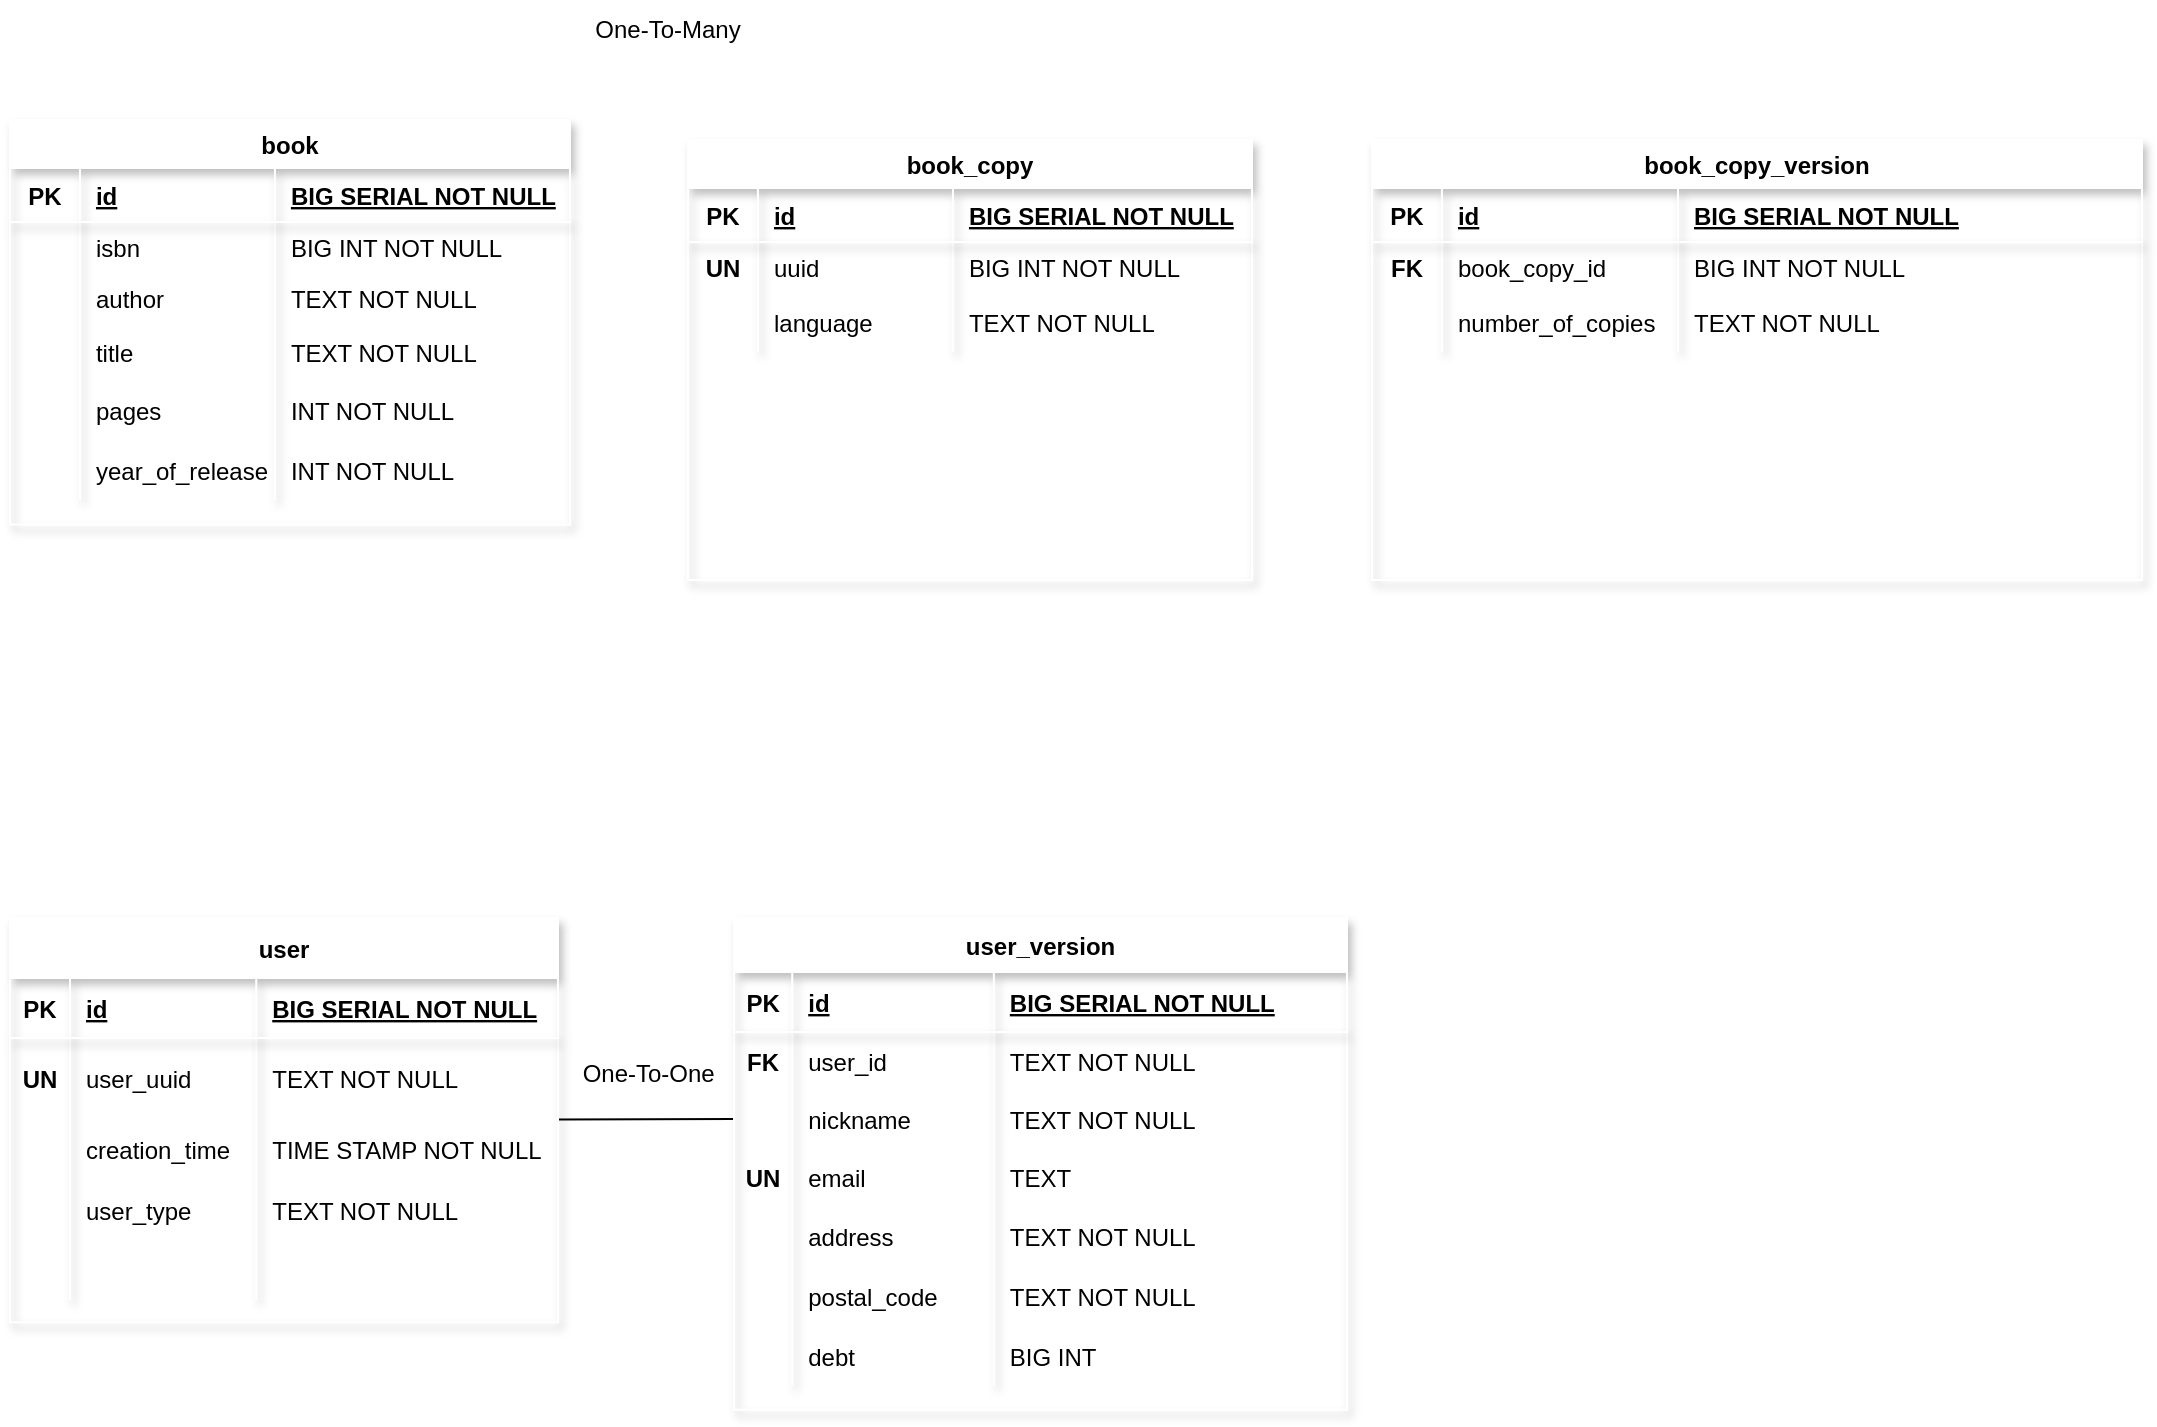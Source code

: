 <mxfile version="20.8.20" type="gitlab">
  <diagram name="Strona-1" id="45cgaNDauSYpYsO7GjBS">
    <mxGraphModel dx="2617" dy="3114" grid="0" gridSize="10" guides="1" tooltips="1" connect="1" arrows="1" fold="1" page="1" pageScale="1" pageWidth="1169" pageHeight="1654" math="0" shadow="0">
      <root>
        <mxCell id="0" />
        <mxCell id="1" parent="0" />
        <mxCell id="H41JrCpWX0OnZYL4RBMN-223" value="book" style="shape=table;startSize=24;container=1;collapsible=1;childLayout=tableLayout;fixedRows=1;rowLines=0;fontStyle=1;align=center;resizeLast=1;shadow=1;strokeColor=#FFFFFF;fillColor=default;" parent="1" vertex="1">
          <mxGeometry x="-1134" y="-1461" width="280" height="202.204" as="geometry" />
        </mxCell>
        <mxCell id="H41JrCpWX0OnZYL4RBMN-224" value="" style="shape=tableRow;horizontal=0;startSize=0;swimlaneHead=0;swimlaneBody=0;fillColor=none;collapsible=0;dropTarget=0;points=[[0,0.5],[1,0.5]];portConstraint=eastwest;top=0;left=0;right=0;bottom=1;shadow=1;strokeColor=#FFFFFF;" parent="H41JrCpWX0OnZYL4RBMN-223" vertex="1">
          <mxGeometry y="24" width="280" height="27" as="geometry" />
        </mxCell>
        <mxCell id="H41JrCpWX0OnZYL4RBMN-225" value="PK" style="shape=partialRectangle;connectable=0;fillColor=none;top=0;left=0;bottom=0;right=0;fontStyle=1;overflow=hidden;shadow=1;strokeColor=#FFFFFF;" parent="H41JrCpWX0OnZYL4RBMN-224" vertex="1">
          <mxGeometry width="34.981" height="27" as="geometry">
            <mxRectangle width="34.981" height="27" as="alternateBounds" />
          </mxGeometry>
        </mxCell>
        <mxCell id="H41JrCpWX0OnZYL4RBMN-226" value="id" style="shape=partialRectangle;connectable=0;fillColor=none;top=0;left=0;bottom=0;right=0;align=left;spacingLeft=6;fontStyle=5;overflow=hidden;shadow=1;strokeColor=#FFFFFF;" parent="H41JrCpWX0OnZYL4RBMN-224" vertex="1">
          <mxGeometry x="34.981" width="97.485" height="27" as="geometry">
            <mxRectangle width="97.485" height="27" as="alternateBounds" />
          </mxGeometry>
        </mxCell>
        <mxCell id="H41JrCpWX0OnZYL4RBMN-236" value="BIG SERIAL NOT NULL" style="shape=partialRectangle;connectable=0;fillColor=none;top=0;left=0;bottom=0;right=0;align=left;spacingLeft=6;fontStyle=5;overflow=hidden;shadow=1;strokeColor=#FFFFFF;" parent="H41JrCpWX0OnZYL4RBMN-224" vertex="1">
          <mxGeometry x="132.467" width="147.533" height="27" as="geometry">
            <mxRectangle width="147.533" height="27" as="alternateBounds" />
          </mxGeometry>
        </mxCell>
        <mxCell id="H41JrCpWX0OnZYL4RBMN-227" value="" style="shape=tableRow;horizontal=0;startSize=0;swimlaneHead=0;swimlaneBody=0;fillColor=none;collapsible=0;dropTarget=0;points=[[0,0.5],[1,0.5]];portConstraint=eastwest;top=0;left=0;right=0;bottom=0;shadow=1;strokeColor=#FFFFFF;" parent="H41JrCpWX0OnZYL4RBMN-223" vertex="1">
          <mxGeometry y="51" width="280" height="25" as="geometry" />
        </mxCell>
        <mxCell id="H41JrCpWX0OnZYL4RBMN-228" value="" style="shape=partialRectangle;connectable=0;fillColor=none;top=0;left=0;bottom=0;right=0;editable=1;overflow=hidden;shadow=1;strokeColor=#FFFFFF;" parent="H41JrCpWX0OnZYL4RBMN-227" vertex="1">
          <mxGeometry width="34.981" height="25" as="geometry">
            <mxRectangle width="34.981" height="25" as="alternateBounds" />
          </mxGeometry>
        </mxCell>
        <mxCell id="H41JrCpWX0OnZYL4RBMN-229" value="isbn" style="shape=partialRectangle;connectable=0;fillColor=none;top=0;left=0;bottom=0;right=0;align=left;spacingLeft=6;overflow=hidden;shadow=1;strokeColor=#FFFFFF;" parent="H41JrCpWX0OnZYL4RBMN-227" vertex="1">
          <mxGeometry x="34.981" width="97.485" height="25" as="geometry">
            <mxRectangle width="97.485" height="25" as="alternateBounds" />
          </mxGeometry>
        </mxCell>
        <mxCell id="H41JrCpWX0OnZYL4RBMN-237" value="BIG INT NOT NULL" style="shape=partialRectangle;connectable=0;fillColor=none;top=0;left=0;bottom=0;right=0;align=left;spacingLeft=6;overflow=hidden;shadow=1;strokeColor=#FFFFFF;" parent="H41JrCpWX0OnZYL4RBMN-227" vertex="1">
          <mxGeometry x="132.467" width="147.533" height="25" as="geometry">
            <mxRectangle width="147.533" height="25" as="alternateBounds" />
          </mxGeometry>
        </mxCell>
        <mxCell id="H41JrCpWX0OnZYL4RBMN-230" value="" style="shape=tableRow;horizontal=0;startSize=0;swimlaneHead=0;swimlaneBody=0;fillColor=none;collapsible=0;dropTarget=0;points=[[0,0.5],[1,0.5]];portConstraint=eastwest;top=0;left=0;right=0;bottom=0;shadow=1;strokeColor=#FFFFFF;" parent="H41JrCpWX0OnZYL4RBMN-223" vertex="1">
          <mxGeometry y="76" width="280" height="26" as="geometry" />
        </mxCell>
        <mxCell id="H41JrCpWX0OnZYL4RBMN-231" value="" style="shape=partialRectangle;connectable=0;fillColor=none;top=0;left=0;bottom=0;right=0;editable=1;overflow=hidden;shadow=1;strokeColor=#FFFFFF;" parent="H41JrCpWX0OnZYL4RBMN-230" vertex="1">
          <mxGeometry width="34.981" height="26" as="geometry">
            <mxRectangle width="34.981" height="26" as="alternateBounds" />
          </mxGeometry>
        </mxCell>
        <mxCell id="H41JrCpWX0OnZYL4RBMN-232" value="author" style="shape=partialRectangle;connectable=0;fillColor=none;top=0;left=0;bottom=0;right=0;align=left;spacingLeft=6;overflow=hidden;shadow=1;strokeColor=#FFFFFF;" parent="H41JrCpWX0OnZYL4RBMN-230" vertex="1">
          <mxGeometry x="34.981" width="97.485" height="26" as="geometry">
            <mxRectangle width="97.485" height="26" as="alternateBounds" />
          </mxGeometry>
        </mxCell>
        <mxCell id="H41JrCpWX0OnZYL4RBMN-238" value="TEXT NOT NULL " style="shape=partialRectangle;connectable=0;fillColor=none;top=0;left=0;bottom=0;right=0;align=left;spacingLeft=6;overflow=hidden;shadow=1;strokeColor=#FFFFFF;" parent="H41JrCpWX0OnZYL4RBMN-230" vertex="1">
          <mxGeometry x="132.467" width="147.533" height="26" as="geometry">
            <mxRectangle width="147.533" height="26" as="alternateBounds" />
          </mxGeometry>
        </mxCell>
        <mxCell id="H41JrCpWX0OnZYL4RBMN-233" value="" style="shape=tableRow;horizontal=0;startSize=0;swimlaneHead=0;swimlaneBody=0;fillColor=none;collapsible=0;dropTarget=0;points=[[0,0.5],[1,0.5]];portConstraint=eastwest;top=0;left=0;right=0;bottom=0;shadow=1;strokeColor=#FFFFFF;" parent="H41JrCpWX0OnZYL4RBMN-223" vertex="1">
          <mxGeometry y="102" width="280" height="28" as="geometry" />
        </mxCell>
        <mxCell id="H41JrCpWX0OnZYL4RBMN-234" value="" style="shape=partialRectangle;connectable=0;fillColor=none;top=0;left=0;bottom=0;right=0;editable=1;overflow=hidden;shadow=1;strokeColor=#FFFFFF;" parent="H41JrCpWX0OnZYL4RBMN-233" vertex="1">
          <mxGeometry width="34.981" height="28" as="geometry">
            <mxRectangle width="34.981" height="28" as="alternateBounds" />
          </mxGeometry>
        </mxCell>
        <mxCell id="H41JrCpWX0OnZYL4RBMN-235" value="title" style="shape=partialRectangle;connectable=0;fillColor=none;top=0;left=0;bottom=0;right=0;align=left;spacingLeft=6;overflow=hidden;shadow=1;strokeColor=#FFFFFF;" parent="H41JrCpWX0OnZYL4RBMN-233" vertex="1">
          <mxGeometry x="34.981" width="97.485" height="28" as="geometry">
            <mxRectangle width="97.485" height="28" as="alternateBounds" />
          </mxGeometry>
        </mxCell>
        <mxCell id="H41JrCpWX0OnZYL4RBMN-239" value="TEXT NOT NULL" style="shape=partialRectangle;connectable=0;fillColor=none;top=0;left=0;bottom=0;right=0;align=left;spacingLeft=6;overflow=hidden;shadow=1;strokeColor=#FFFFFF;" parent="H41JrCpWX0OnZYL4RBMN-233" vertex="1">
          <mxGeometry x="132.467" width="147.533" height="28" as="geometry">
            <mxRectangle width="147.533" height="28" as="alternateBounds" />
          </mxGeometry>
        </mxCell>
        <mxCell id="inO4H0ArE5-okPFdv3qA-106" style="shape=tableRow;horizontal=0;startSize=0;swimlaneHead=0;swimlaneBody=0;fillColor=none;collapsible=0;dropTarget=0;points=[[0,0.5],[1,0.5]];portConstraint=eastwest;top=0;left=0;right=0;bottom=0;shadow=1;strokeColor=#FFFFFF;" parent="H41JrCpWX0OnZYL4RBMN-223" vertex="1">
          <mxGeometry y="130" width="280" height="30" as="geometry" />
        </mxCell>
        <mxCell id="inO4H0ArE5-okPFdv3qA-107" style="shape=partialRectangle;connectable=0;fillColor=none;top=0;left=0;bottom=0;right=0;editable=1;overflow=hidden;shadow=1;strokeColor=#FFFFFF;" parent="inO4H0ArE5-okPFdv3qA-106" vertex="1">
          <mxGeometry width="34.981" height="30" as="geometry">
            <mxRectangle width="34.981" height="30" as="alternateBounds" />
          </mxGeometry>
        </mxCell>
        <mxCell id="inO4H0ArE5-okPFdv3qA-108" value="pages" style="shape=partialRectangle;connectable=0;fillColor=none;top=0;left=0;bottom=0;right=0;align=left;spacingLeft=6;overflow=hidden;shadow=1;strokeColor=#FFFFFF;" parent="inO4H0ArE5-okPFdv3qA-106" vertex="1">
          <mxGeometry x="34.981" width="97.485" height="30" as="geometry">
            <mxRectangle width="97.485" height="30" as="alternateBounds" />
          </mxGeometry>
        </mxCell>
        <mxCell id="inO4H0ArE5-okPFdv3qA-109" value="INT NOT NULL" style="shape=partialRectangle;connectable=0;fillColor=none;top=0;left=0;bottom=0;right=0;align=left;spacingLeft=6;overflow=hidden;shadow=1;strokeColor=#FFFFFF;" parent="inO4H0ArE5-okPFdv3qA-106" vertex="1">
          <mxGeometry x="132.467" width="147.533" height="30" as="geometry">
            <mxRectangle width="147.533" height="30" as="alternateBounds" />
          </mxGeometry>
        </mxCell>
        <mxCell id="inO4H0ArE5-okPFdv3qA-102" style="shape=tableRow;horizontal=0;startSize=0;swimlaneHead=0;swimlaneBody=0;fillColor=none;collapsible=0;dropTarget=0;points=[[0,0.5],[1,0.5]];portConstraint=eastwest;top=0;left=0;right=0;bottom=0;shadow=1;strokeColor=#FFFFFF;" parent="H41JrCpWX0OnZYL4RBMN-223" vertex="1">
          <mxGeometry y="160" width="280" height="30" as="geometry" />
        </mxCell>
        <mxCell id="inO4H0ArE5-okPFdv3qA-103" style="shape=partialRectangle;connectable=0;fillColor=none;top=0;left=0;bottom=0;right=0;editable=1;overflow=hidden;shadow=1;strokeColor=#FFFFFF;" parent="inO4H0ArE5-okPFdv3qA-102" vertex="1">
          <mxGeometry width="34.981" height="30" as="geometry">
            <mxRectangle width="34.981" height="30" as="alternateBounds" />
          </mxGeometry>
        </mxCell>
        <mxCell id="inO4H0ArE5-okPFdv3qA-104" value="year_of_release" style="shape=partialRectangle;connectable=0;fillColor=none;top=0;left=0;bottom=0;right=0;align=left;spacingLeft=6;overflow=hidden;shadow=1;strokeColor=#FFFFFF;" parent="inO4H0ArE5-okPFdv3qA-102" vertex="1">
          <mxGeometry x="34.981" width="97.485" height="30" as="geometry">
            <mxRectangle width="97.485" height="30" as="alternateBounds" />
          </mxGeometry>
        </mxCell>
        <mxCell id="inO4H0ArE5-okPFdv3qA-105" value="INT NOT NULL" style="shape=partialRectangle;connectable=0;fillColor=none;top=0;left=0;bottom=0;right=0;align=left;spacingLeft=6;overflow=hidden;shadow=1;strokeColor=#FFFFFF;" parent="inO4H0ArE5-okPFdv3qA-102" vertex="1">
          <mxGeometry x="132.467" width="147.533" height="30" as="geometry">
            <mxRectangle width="147.533" height="30" as="alternateBounds" />
          </mxGeometry>
        </mxCell>
        <mxCell id="_xE9Mm1DWPLD3zz57Y3J-2" style="edgeStyle=none;rounded=0;orthogonalLoop=1;jettySize=auto;html=1;entryX=0;entryY=0.5;entryDx=0;entryDy=0;strokeColor=#000000;endArrow=none;endFill=0;" edge="1" parent="1" source="H41JrCpWX0OnZYL4RBMN-253" target="inO4H0ArE5-okPFdv3qA-68">
          <mxGeometry relative="1" as="geometry" />
        </mxCell>
        <mxCell id="H41JrCpWX0OnZYL4RBMN-253" value="user" style="shape=table;startSize=30;container=1;collapsible=1;childLayout=tableLayout;fixedRows=1;rowLines=0;fontStyle=1;align=center;resizeLast=1;shadow=1;strokeColor=#FFFFFF;fillColor=default;" parent="1" vertex="1">
          <mxGeometry x="-1134" y="-1062" width="274" height="202.116" as="geometry" />
        </mxCell>
        <mxCell id="H41JrCpWX0OnZYL4RBMN-254" value="" style="shape=tableRow;horizontal=0;startSize=0;swimlaneHead=0;swimlaneBody=0;fillColor=none;collapsible=0;dropTarget=0;points=[[0,0.5],[1,0.5]];portConstraint=eastwest;top=0;left=0;right=0;bottom=1;shadow=1;strokeColor=#FFFFFF;" parent="H41JrCpWX0OnZYL4RBMN-253" vertex="1">
          <mxGeometry y="30" width="274" height="30" as="geometry" />
        </mxCell>
        <mxCell id="H41JrCpWX0OnZYL4RBMN-255" value="PK" style="shape=partialRectangle;connectable=0;fillColor=none;top=0;left=0;bottom=0;right=0;fontStyle=1;overflow=hidden;shadow=1;strokeColor=#FFFFFF;" parent="H41JrCpWX0OnZYL4RBMN-254" vertex="1">
          <mxGeometry width="30" height="30" as="geometry">
            <mxRectangle width="30" height="30" as="alternateBounds" />
          </mxGeometry>
        </mxCell>
        <mxCell id="H41JrCpWX0OnZYL4RBMN-256" value="id" style="shape=partialRectangle;connectable=0;fillColor=none;top=0;left=0;bottom=0;right=0;align=left;spacingLeft=6;fontStyle=5;overflow=hidden;shadow=1;strokeColor=#FFFFFF;" parent="H41JrCpWX0OnZYL4RBMN-254" vertex="1">
          <mxGeometry x="30" width="93.13" height="30" as="geometry">
            <mxRectangle width="93.13" height="30" as="alternateBounds" />
          </mxGeometry>
        </mxCell>
        <mxCell id="H41JrCpWX0OnZYL4RBMN-266" value="BIG SERIAL NOT NULL" style="shape=partialRectangle;connectable=0;fillColor=none;top=0;left=0;bottom=0;right=0;align=left;spacingLeft=6;fontStyle=5;overflow=hidden;shadow=1;strokeColor=#FFFFFF;" parent="H41JrCpWX0OnZYL4RBMN-254" vertex="1">
          <mxGeometry x="123.13" width="150.87" height="30" as="geometry">
            <mxRectangle width="150.87" height="30" as="alternateBounds" />
          </mxGeometry>
        </mxCell>
        <mxCell id="H41JrCpWX0OnZYL4RBMN-257" value="" style="shape=tableRow;horizontal=0;startSize=0;swimlaneHead=0;swimlaneBody=0;fillColor=none;collapsible=0;dropTarget=0;points=[[0,0.5],[1,0.5]];portConstraint=eastwest;top=0;left=0;right=0;bottom=0;shadow=1;strokeColor=#FFFFFF;" parent="H41JrCpWX0OnZYL4RBMN-253" vertex="1">
          <mxGeometry y="60" width="274" height="40" as="geometry" />
        </mxCell>
        <mxCell id="H41JrCpWX0OnZYL4RBMN-258" value="UN" style="shape=partialRectangle;connectable=0;fillColor=none;top=0;left=0;bottom=0;right=0;editable=1;overflow=hidden;shadow=1;strokeColor=#FFFFFF;fontStyle=1" parent="H41JrCpWX0OnZYL4RBMN-257" vertex="1">
          <mxGeometry width="30" height="40" as="geometry">
            <mxRectangle width="30" height="40" as="alternateBounds" />
          </mxGeometry>
        </mxCell>
        <mxCell id="H41JrCpWX0OnZYL4RBMN-259" value="user_uuid" style="shape=partialRectangle;connectable=0;fillColor=none;top=0;left=0;bottom=0;right=0;align=left;spacingLeft=6;overflow=hidden;shadow=1;strokeColor=#FFFFFF;" parent="H41JrCpWX0OnZYL4RBMN-257" vertex="1">
          <mxGeometry x="30" width="93.13" height="40" as="geometry">
            <mxRectangle width="93.13" height="40" as="alternateBounds" />
          </mxGeometry>
        </mxCell>
        <mxCell id="H41JrCpWX0OnZYL4RBMN-267" value="TEXT NOT NULL" style="shape=partialRectangle;connectable=0;fillColor=none;top=0;left=0;bottom=0;right=0;align=left;spacingLeft=6;overflow=hidden;shadow=1;strokeColor=#FFFFFF;" parent="H41JrCpWX0OnZYL4RBMN-257" vertex="1">
          <mxGeometry x="123.13" width="150.87" height="40" as="geometry">
            <mxRectangle width="150.87" height="40" as="alternateBounds" />
          </mxGeometry>
        </mxCell>
        <mxCell id="inO4H0ArE5-okPFdv3qA-25" style="shape=tableRow;horizontal=0;startSize=0;swimlaneHead=0;swimlaneBody=0;fillColor=none;collapsible=0;dropTarget=0;points=[[0,0.5],[1,0.5]];portConstraint=eastwest;top=0;left=0;right=0;bottom=0;shadow=1;strokeColor=#FFFFFF;" parent="H41JrCpWX0OnZYL4RBMN-253" vertex="1">
          <mxGeometry y="100" width="274" height="31" as="geometry" />
        </mxCell>
        <mxCell id="inO4H0ArE5-okPFdv3qA-26" style="shape=partialRectangle;connectable=0;fillColor=none;top=0;left=0;bottom=0;right=0;editable=1;overflow=hidden;shadow=1;strokeColor=#FFFFFF;" parent="inO4H0ArE5-okPFdv3qA-25" vertex="1">
          <mxGeometry width="30" height="31" as="geometry">
            <mxRectangle width="30" height="31" as="alternateBounds" />
          </mxGeometry>
        </mxCell>
        <mxCell id="inO4H0ArE5-okPFdv3qA-27" value="creation_time" style="shape=partialRectangle;connectable=0;fillColor=none;top=0;left=0;bottom=0;right=0;align=left;spacingLeft=6;overflow=hidden;shadow=1;strokeColor=#FFFFFF;" parent="inO4H0ArE5-okPFdv3qA-25" vertex="1">
          <mxGeometry x="30" width="93.13" height="31" as="geometry">
            <mxRectangle width="93.13" height="31" as="alternateBounds" />
          </mxGeometry>
        </mxCell>
        <mxCell id="inO4H0ArE5-okPFdv3qA-28" value="TIME STAMP NOT NULL" style="shape=partialRectangle;connectable=0;fillColor=none;top=0;left=0;bottom=0;right=0;align=left;spacingLeft=6;overflow=hidden;shadow=1;strokeColor=#FFFFFF;" parent="inO4H0ArE5-okPFdv3qA-25" vertex="1">
          <mxGeometry x="123.13" width="150.87" height="31" as="geometry">
            <mxRectangle width="150.87" height="31" as="alternateBounds" />
          </mxGeometry>
        </mxCell>
        <mxCell id="H41JrCpWX0OnZYL4RBMN-260" value="" style="shape=tableRow;horizontal=0;startSize=0;swimlaneHead=0;swimlaneBody=0;fillColor=none;collapsible=0;dropTarget=0;points=[[0,0.5],[1,0.5]];portConstraint=eastwest;top=0;left=0;right=0;bottom=0;shadow=1;strokeColor=#FFFFFF;" parent="H41JrCpWX0OnZYL4RBMN-253" vertex="1">
          <mxGeometry y="131" width="274" height="30" as="geometry" />
        </mxCell>
        <mxCell id="H41JrCpWX0OnZYL4RBMN-261" value="" style="shape=partialRectangle;connectable=0;fillColor=none;top=0;left=0;bottom=0;right=0;editable=1;overflow=hidden;shadow=1;strokeColor=#FFFFFF;" parent="H41JrCpWX0OnZYL4RBMN-260" vertex="1">
          <mxGeometry width="30" height="30" as="geometry">
            <mxRectangle width="30" height="30" as="alternateBounds" />
          </mxGeometry>
        </mxCell>
        <mxCell id="H41JrCpWX0OnZYL4RBMN-262" value="user_type" style="shape=partialRectangle;connectable=0;fillColor=none;top=0;left=0;bottom=0;right=0;align=left;spacingLeft=6;overflow=hidden;shadow=1;strokeColor=#FFFFFF;" parent="H41JrCpWX0OnZYL4RBMN-260" vertex="1">
          <mxGeometry x="30" width="93.13" height="30" as="geometry">
            <mxRectangle width="93.13" height="30" as="alternateBounds" />
          </mxGeometry>
        </mxCell>
        <mxCell id="H41JrCpWX0OnZYL4RBMN-268" value="TEXT NOT NULL" style="shape=partialRectangle;connectable=0;fillColor=none;top=0;left=0;bottom=0;right=0;align=left;spacingLeft=6;overflow=hidden;shadow=1;strokeColor=#FFFFFF;" parent="H41JrCpWX0OnZYL4RBMN-260" vertex="1">
          <mxGeometry x="123.13" width="150.87" height="30" as="geometry">
            <mxRectangle width="150.87" height="30" as="alternateBounds" />
          </mxGeometry>
        </mxCell>
        <mxCell id="inO4H0ArE5-okPFdv3qA-5" style="shape=tableRow;horizontal=0;startSize=0;swimlaneHead=0;swimlaneBody=0;fillColor=none;collapsible=0;dropTarget=0;points=[[0,0.5],[1,0.5]];portConstraint=eastwest;top=0;left=0;right=0;bottom=0;shadow=1;strokeColor=#FFFFFF;" parent="H41JrCpWX0OnZYL4RBMN-253" vertex="1">
          <mxGeometry y="161" width="274" height="30" as="geometry" />
        </mxCell>
        <mxCell id="inO4H0ArE5-okPFdv3qA-6" style="shape=partialRectangle;connectable=0;fillColor=none;top=0;left=0;bottom=0;right=0;editable=1;overflow=hidden;shadow=1;strokeColor=#FFFFFF;" parent="inO4H0ArE5-okPFdv3qA-5" vertex="1">
          <mxGeometry width="30" height="30" as="geometry">
            <mxRectangle width="30" height="30" as="alternateBounds" />
          </mxGeometry>
        </mxCell>
        <mxCell id="inO4H0ArE5-okPFdv3qA-7" style="shape=partialRectangle;connectable=0;fillColor=none;top=0;left=0;bottom=0;right=0;align=left;spacingLeft=6;overflow=hidden;shadow=1;strokeColor=#FFFFFF;" parent="inO4H0ArE5-okPFdv3qA-5" vertex="1">
          <mxGeometry x="30" width="93.13" height="30" as="geometry">
            <mxRectangle width="93.13" height="30" as="alternateBounds" />
          </mxGeometry>
        </mxCell>
        <mxCell id="inO4H0ArE5-okPFdv3qA-8" style="shape=partialRectangle;connectable=0;fillColor=none;top=0;left=0;bottom=0;right=0;align=left;spacingLeft=6;overflow=hidden;shadow=1;strokeColor=#FFFFFF;" parent="inO4H0ArE5-okPFdv3qA-5" vertex="1">
          <mxGeometry x="123.13" width="150.87" height="30" as="geometry">
            <mxRectangle width="150.87" height="30" as="alternateBounds" />
          </mxGeometry>
        </mxCell>
        <mxCell id="H41JrCpWX0OnZYL4RBMN-294" value="user_version" style="shape=table;startSize=27;container=1;collapsible=1;childLayout=tableLayout;fixedRows=1;rowLines=0;fontStyle=1;align=center;resizeLast=1;shadow=1;strokeColor=#FFFFFF;fillColor=default;" parent="1" vertex="1">
          <mxGeometry x="-772" y="-1062.0" width="306.5" height="245.913" as="geometry" />
        </mxCell>
        <mxCell id="H41JrCpWX0OnZYL4RBMN-295" value="" style="shape=tableRow;horizontal=0;startSize=0;swimlaneHead=0;swimlaneBody=0;fillColor=none;collapsible=0;dropTarget=0;points=[[0,0.5],[1,0.5]];portConstraint=eastwest;top=0;left=0;right=0;bottom=1;shadow=1;strokeColor=#FFFFFF;" parent="H41JrCpWX0OnZYL4RBMN-294" vertex="1">
          <mxGeometry y="27" width="306.5" height="30" as="geometry" />
        </mxCell>
        <mxCell id="H41JrCpWX0OnZYL4RBMN-296" value="PK" style="shape=partialRectangle;connectable=0;fillColor=none;top=0;left=0;bottom=0;right=0;fontStyle=1;overflow=hidden;shadow=1;strokeColor=#FFFFFF;" parent="H41JrCpWX0OnZYL4RBMN-295" vertex="1">
          <mxGeometry width="29.111" height="30" as="geometry">
            <mxRectangle width="29.111" height="30" as="alternateBounds" />
          </mxGeometry>
        </mxCell>
        <mxCell id="H41JrCpWX0OnZYL4RBMN-297" value="id" style="shape=partialRectangle;connectable=0;fillColor=none;top=0;left=0;bottom=0;right=0;align=left;spacingLeft=6;fontStyle=5;overflow=hidden;shadow=1;strokeColor=#FFFFFF;" parent="H41JrCpWX0OnZYL4RBMN-295" vertex="1">
          <mxGeometry x="29.111" width="100.815" height="30" as="geometry">
            <mxRectangle width="100.815" height="30" as="alternateBounds" />
          </mxGeometry>
        </mxCell>
        <mxCell id="inO4H0ArE5-okPFdv3qA-121" value="BIG SERIAL NOT NULL" style="shape=partialRectangle;connectable=0;fillColor=none;top=0;left=0;bottom=0;right=0;align=left;spacingLeft=6;fontStyle=5;overflow=hidden;shadow=1;strokeColor=#FFFFFF;" parent="H41JrCpWX0OnZYL4RBMN-295" vertex="1">
          <mxGeometry x="129.926" width="176.574" height="30" as="geometry">
            <mxRectangle width="176.574" height="30" as="alternateBounds" />
          </mxGeometry>
        </mxCell>
        <mxCell id="H41JrCpWX0OnZYL4RBMN-298" value="" style="shape=tableRow;horizontal=0;startSize=0;swimlaneHead=0;swimlaneBody=0;fillColor=none;collapsible=0;dropTarget=0;points=[[0,0.5],[1,0.5]];portConstraint=eastwest;top=0;left=0;right=0;bottom=0;shadow=1;strokeColor=#FFFFFF;" parent="H41JrCpWX0OnZYL4RBMN-294" vertex="1">
          <mxGeometry y="57" width="306.5" height="29" as="geometry" />
        </mxCell>
        <mxCell id="H41JrCpWX0OnZYL4RBMN-299" value="FK" style="shape=partialRectangle;connectable=0;fillColor=none;top=0;left=0;bottom=0;right=0;editable=1;overflow=hidden;shadow=1;strokeColor=#FFFFFF;fontStyle=1" parent="H41JrCpWX0OnZYL4RBMN-298" vertex="1">
          <mxGeometry width="29.111" height="29" as="geometry">
            <mxRectangle width="29.111" height="29" as="alternateBounds" />
          </mxGeometry>
        </mxCell>
        <mxCell id="H41JrCpWX0OnZYL4RBMN-300" value="user_id" style="shape=partialRectangle;connectable=0;fillColor=none;top=0;left=0;bottom=0;right=0;align=left;spacingLeft=6;overflow=hidden;shadow=1;strokeColor=#FFFFFF;" parent="H41JrCpWX0OnZYL4RBMN-298" vertex="1">
          <mxGeometry x="29.111" width="100.815" height="29" as="geometry">
            <mxRectangle width="100.815" height="29" as="alternateBounds" />
          </mxGeometry>
        </mxCell>
        <mxCell id="inO4H0ArE5-okPFdv3qA-122" value="TEXT NOT NULL" style="shape=partialRectangle;connectable=0;fillColor=none;top=0;left=0;bottom=0;right=0;align=left;spacingLeft=6;overflow=hidden;shadow=1;strokeColor=#FFFFFF;" parent="H41JrCpWX0OnZYL4RBMN-298" vertex="1">
          <mxGeometry x="129.926" width="176.574" height="29" as="geometry">
            <mxRectangle width="176.574" height="29" as="alternateBounds" />
          </mxGeometry>
        </mxCell>
        <mxCell id="inO4H0ArE5-okPFdv3qA-68" style="shape=tableRow;horizontal=0;startSize=0;swimlaneHead=0;swimlaneBody=0;fillColor=none;collapsible=0;dropTarget=0;points=[[0,0.5],[1,0.5]];portConstraint=eastwest;top=0;left=0;right=0;bottom=0;shadow=1;strokeColor=#FFFFFF;" parent="H41JrCpWX0OnZYL4RBMN-294" vertex="1">
          <mxGeometry y="86" width="306.5" height="29" as="geometry" />
        </mxCell>
        <mxCell id="inO4H0ArE5-okPFdv3qA-69" style="shape=partialRectangle;connectable=0;fillColor=none;top=0;left=0;bottom=0;right=0;editable=1;overflow=hidden;shadow=1;strokeColor=#FFFFFF;" parent="inO4H0ArE5-okPFdv3qA-68" vertex="1">
          <mxGeometry width="29.111" height="29" as="geometry">
            <mxRectangle width="29.111" height="29" as="alternateBounds" />
          </mxGeometry>
        </mxCell>
        <mxCell id="inO4H0ArE5-okPFdv3qA-70" value="nickname" style="shape=partialRectangle;connectable=0;fillColor=none;top=0;left=0;bottom=0;right=0;align=left;spacingLeft=6;overflow=hidden;shadow=1;strokeColor=#FFFFFF;" parent="inO4H0ArE5-okPFdv3qA-68" vertex="1">
          <mxGeometry x="29.111" width="100.815" height="29" as="geometry">
            <mxRectangle width="100.815" height="29" as="alternateBounds" />
          </mxGeometry>
        </mxCell>
        <mxCell id="inO4H0ArE5-okPFdv3qA-123" value="TEXT NOT NULL" style="shape=partialRectangle;connectable=0;fillColor=none;top=0;left=0;bottom=0;right=0;align=left;spacingLeft=6;overflow=hidden;shadow=1;strokeColor=#FFFFFF;" parent="inO4H0ArE5-okPFdv3qA-68" vertex="1">
          <mxGeometry x="129.926" width="176.574" height="29" as="geometry">
            <mxRectangle width="176.574" height="29" as="alternateBounds" />
          </mxGeometry>
        </mxCell>
        <mxCell id="inO4H0ArE5-okPFdv3qA-65" style="shape=tableRow;horizontal=0;startSize=0;swimlaneHead=0;swimlaneBody=0;fillColor=none;collapsible=0;dropTarget=0;points=[[0,0.5],[1,0.5]];portConstraint=eastwest;top=0;left=0;right=0;bottom=0;shadow=1;strokeColor=#FFFFFF;" parent="H41JrCpWX0OnZYL4RBMN-294" vertex="1">
          <mxGeometry y="115" width="306.5" height="29" as="geometry" />
        </mxCell>
        <mxCell id="inO4H0ArE5-okPFdv3qA-66" value="UN" style="shape=partialRectangle;connectable=0;fillColor=none;top=0;left=0;bottom=0;right=0;editable=1;overflow=hidden;shadow=1;strokeColor=#FFFFFF;fontStyle=1" parent="inO4H0ArE5-okPFdv3qA-65" vertex="1">
          <mxGeometry width="29.111" height="29" as="geometry">
            <mxRectangle width="29.111" height="29" as="alternateBounds" />
          </mxGeometry>
        </mxCell>
        <mxCell id="inO4H0ArE5-okPFdv3qA-67" value="email" style="shape=partialRectangle;connectable=0;fillColor=none;top=0;left=0;bottom=0;right=0;align=left;spacingLeft=6;overflow=hidden;shadow=1;strokeColor=#FFFFFF;" parent="inO4H0ArE5-okPFdv3qA-65" vertex="1">
          <mxGeometry x="29.111" width="100.815" height="29" as="geometry">
            <mxRectangle width="100.815" height="29" as="alternateBounds" />
          </mxGeometry>
        </mxCell>
        <mxCell id="inO4H0ArE5-okPFdv3qA-124" value="TEXT" style="shape=partialRectangle;connectable=0;fillColor=none;top=0;left=0;bottom=0;right=0;align=left;spacingLeft=6;overflow=hidden;shadow=1;strokeColor=#FFFFFF;" parent="inO4H0ArE5-okPFdv3qA-65" vertex="1">
          <mxGeometry x="129.926" width="176.574" height="29" as="geometry">
            <mxRectangle width="176.574" height="29" as="alternateBounds" />
          </mxGeometry>
        </mxCell>
        <mxCell id="H41JrCpWX0OnZYL4RBMN-301" value="" style="shape=tableRow;horizontal=0;startSize=0;swimlaneHead=0;swimlaneBody=0;fillColor=none;collapsible=0;dropTarget=0;points=[[0,0.5],[1,0.5]];portConstraint=eastwest;top=0;left=0;right=0;bottom=0;shadow=1;strokeColor=#FFFFFF;" parent="H41JrCpWX0OnZYL4RBMN-294" vertex="1">
          <mxGeometry y="144" width="306.5" height="30" as="geometry" />
        </mxCell>
        <mxCell id="H41JrCpWX0OnZYL4RBMN-302" value="" style="shape=partialRectangle;connectable=0;fillColor=none;top=0;left=0;bottom=0;right=0;editable=1;overflow=hidden;shadow=1;strokeColor=#FFFFFF;" parent="H41JrCpWX0OnZYL4RBMN-301" vertex="1">
          <mxGeometry width="29.111" height="30" as="geometry">
            <mxRectangle width="29.111" height="30" as="alternateBounds" />
          </mxGeometry>
        </mxCell>
        <mxCell id="H41JrCpWX0OnZYL4RBMN-303" value="address" style="shape=partialRectangle;connectable=0;fillColor=none;top=0;left=0;bottom=0;right=0;align=left;spacingLeft=6;overflow=hidden;shadow=1;strokeColor=#FFFFFF;" parent="H41JrCpWX0OnZYL4RBMN-301" vertex="1">
          <mxGeometry x="29.111" width="100.815" height="30" as="geometry">
            <mxRectangle width="100.815" height="30" as="alternateBounds" />
          </mxGeometry>
        </mxCell>
        <mxCell id="inO4H0ArE5-okPFdv3qA-125" value="TEXT NOT NULL" style="shape=partialRectangle;connectable=0;fillColor=none;top=0;left=0;bottom=0;right=0;align=left;spacingLeft=6;overflow=hidden;shadow=1;strokeColor=#FFFFFF;" parent="H41JrCpWX0OnZYL4RBMN-301" vertex="1">
          <mxGeometry x="129.926" width="176.574" height="30" as="geometry">
            <mxRectangle width="176.574" height="30" as="alternateBounds" />
          </mxGeometry>
        </mxCell>
        <mxCell id="H41JrCpWX0OnZYL4RBMN-304" value="" style="shape=tableRow;horizontal=0;startSize=0;swimlaneHead=0;swimlaneBody=0;fillColor=none;collapsible=0;dropTarget=0;points=[[0,0.5],[1,0.5]];portConstraint=eastwest;top=0;left=0;right=0;bottom=0;shadow=1;strokeColor=#FFFFFF;" parent="H41JrCpWX0OnZYL4RBMN-294" vertex="1">
          <mxGeometry y="174" width="306.5" height="30" as="geometry" />
        </mxCell>
        <mxCell id="H41JrCpWX0OnZYL4RBMN-305" value="" style="shape=partialRectangle;connectable=0;fillColor=none;top=0;left=0;bottom=0;right=0;editable=1;overflow=hidden;shadow=1;strokeColor=#FFFFFF;" parent="H41JrCpWX0OnZYL4RBMN-304" vertex="1">
          <mxGeometry width="29.111" height="30" as="geometry">
            <mxRectangle width="29.111" height="30" as="alternateBounds" />
          </mxGeometry>
        </mxCell>
        <mxCell id="H41JrCpWX0OnZYL4RBMN-306" value="postal_code" style="shape=partialRectangle;connectable=0;fillColor=none;top=0;left=0;bottom=0;right=0;align=left;spacingLeft=6;overflow=hidden;shadow=1;strokeColor=#FFFFFF;" parent="H41JrCpWX0OnZYL4RBMN-304" vertex="1">
          <mxGeometry x="29.111" width="100.815" height="30" as="geometry">
            <mxRectangle width="100.815" height="30" as="alternateBounds" />
          </mxGeometry>
        </mxCell>
        <mxCell id="inO4H0ArE5-okPFdv3qA-126" value="TEXT NOT NULL" style="shape=partialRectangle;connectable=0;fillColor=none;top=0;left=0;bottom=0;right=0;align=left;spacingLeft=6;overflow=hidden;shadow=1;strokeColor=#FFFFFF;" parent="H41JrCpWX0OnZYL4RBMN-304" vertex="1">
          <mxGeometry x="129.926" width="176.574" height="30" as="geometry">
            <mxRectangle width="176.574" height="30" as="alternateBounds" />
          </mxGeometry>
        </mxCell>
        <mxCell id="inO4H0ArE5-okPFdv3qA-71" style="shape=tableRow;horizontal=0;startSize=0;swimlaneHead=0;swimlaneBody=0;fillColor=none;collapsible=0;dropTarget=0;points=[[0,0.5],[1,0.5]];portConstraint=eastwest;top=0;left=0;right=0;bottom=0;shadow=1;strokeColor=#FFFFFF;" parent="H41JrCpWX0OnZYL4RBMN-294" vertex="1">
          <mxGeometry y="204" width="306.5" height="30" as="geometry" />
        </mxCell>
        <mxCell id="inO4H0ArE5-okPFdv3qA-72" style="shape=partialRectangle;connectable=0;fillColor=none;top=0;left=0;bottom=0;right=0;editable=1;overflow=hidden;shadow=1;strokeColor=#FFFFFF;" parent="inO4H0ArE5-okPFdv3qA-71" vertex="1">
          <mxGeometry width="29.111" height="30" as="geometry">
            <mxRectangle width="29.111" height="30" as="alternateBounds" />
          </mxGeometry>
        </mxCell>
        <mxCell id="inO4H0ArE5-okPFdv3qA-73" value="debt" style="shape=partialRectangle;connectable=0;fillColor=none;top=0;left=0;bottom=0;right=0;align=left;spacingLeft=6;overflow=hidden;shadow=1;strokeColor=#FFFFFF;" parent="inO4H0ArE5-okPFdv3qA-71" vertex="1">
          <mxGeometry x="29.111" width="100.815" height="30" as="geometry">
            <mxRectangle width="100.815" height="30" as="alternateBounds" />
          </mxGeometry>
        </mxCell>
        <mxCell id="inO4H0ArE5-okPFdv3qA-127" value="BIG INT" style="shape=partialRectangle;connectable=0;fillColor=none;top=0;left=0;bottom=0;right=0;align=left;spacingLeft=6;overflow=hidden;shadow=1;strokeColor=#FFFFFF;" parent="inO4H0ArE5-okPFdv3qA-71" vertex="1">
          <mxGeometry x="129.926" width="176.574" height="30" as="geometry">
            <mxRectangle width="176.574" height="30" as="alternateBounds" />
          </mxGeometry>
        </mxCell>
        <mxCell id="inO4H0ArE5-okPFdv3qA-99" value="One-To-One&amp;nbsp;" style="text;html=1;strokeColor=none;fillColor=none;align=center;verticalAlign=middle;whiteSpace=wrap;rounded=0;" parent="1" vertex="1">
          <mxGeometry x="-865" y="-999" width="104" height="30" as="geometry" />
        </mxCell>
        <mxCell id="inO4H0ArE5-okPFdv3qA-101" value="One-To-Many" style="text;html=1;strokeColor=none;fillColor=none;align=center;verticalAlign=middle;whiteSpace=wrap;rounded=0;" parent="1" vertex="1">
          <mxGeometry x="-886" y="-1521" width="162" height="30" as="geometry" />
        </mxCell>
        <mxCell id="_xE9Mm1DWPLD3zz57Y3J-42" value="book_copy_version" style="shape=table;startSize=24;container=1;collapsible=1;childLayout=tableLayout;fixedRows=1;rowLines=0;fontStyle=1;align=center;resizeLast=1;shadow=1;strokeColor=#FFFFFF;fillColor=default;" vertex="1" parent="1">
          <mxGeometry x="-453" y="-1451" width="385.0" height="220" as="geometry" />
        </mxCell>
        <mxCell id="_xE9Mm1DWPLD3zz57Y3J-43" value="" style="shape=tableRow;horizontal=0;startSize=0;swimlaneHead=0;swimlaneBody=0;fillColor=none;collapsible=0;dropTarget=0;points=[[0,0.5],[1,0.5]];portConstraint=eastwest;top=0;left=0;right=0;bottom=1;shadow=1;strokeColor=#FFFFFF;" vertex="1" parent="_xE9Mm1DWPLD3zz57Y3J-42">
          <mxGeometry y="24" width="385.0" height="27" as="geometry" />
        </mxCell>
        <mxCell id="_xE9Mm1DWPLD3zz57Y3J-44" value="PK" style="shape=partialRectangle;connectable=0;fillColor=none;top=0;left=0;bottom=0;right=0;fontStyle=1;overflow=hidden;shadow=1;strokeColor=#FFFFFF;" vertex="1" parent="_xE9Mm1DWPLD3zz57Y3J-43">
          <mxGeometry width="34.981" height="27" as="geometry">
            <mxRectangle width="34.981" height="27" as="alternateBounds" />
          </mxGeometry>
        </mxCell>
        <mxCell id="_xE9Mm1DWPLD3zz57Y3J-45" value="id" style="shape=partialRectangle;connectable=0;fillColor=none;top=0;left=0;bottom=0;right=0;align=left;spacingLeft=6;fontStyle=5;overflow=hidden;shadow=1;strokeColor=#FFFFFF;" vertex="1" parent="_xE9Mm1DWPLD3zz57Y3J-43">
          <mxGeometry x="34.981" width="118.019" height="27" as="geometry">
            <mxRectangle width="118.019" height="27" as="alternateBounds" />
          </mxGeometry>
        </mxCell>
        <mxCell id="_xE9Mm1DWPLD3zz57Y3J-46" value="BIG SERIAL NOT NULL" style="shape=partialRectangle;connectable=0;fillColor=none;top=0;left=0;bottom=0;right=0;align=left;spacingLeft=6;fontStyle=5;overflow=hidden;shadow=1;strokeColor=#FFFFFF;" vertex="1" parent="_xE9Mm1DWPLD3zz57Y3J-43">
          <mxGeometry x="153.0" width="232.0" height="27" as="geometry">
            <mxRectangle width="232.0" height="27" as="alternateBounds" />
          </mxGeometry>
        </mxCell>
        <mxCell id="_xE9Mm1DWPLD3zz57Y3J-47" value="" style="shape=tableRow;horizontal=0;startSize=0;swimlaneHead=0;swimlaneBody=0;fillColor=none;collapsible=0;dropTarget=0;points=[[0,0.5],[1,0.5]];portConstraint=eastwest;top=0;left=0;right=0;bottom=0;shadow=1;strokeColor=#FFFFFF;" vertex="1" parent="_xE9Mm1DWPLD3zz57Y3J-42">
          <mxGeometry y="51" width="385.0" height="25" as="geometry" />
        </mxCell>
        <mxCell id="_xE9Mm1DWPLD3zz57Y3J-48" value="FK" style="shape=partialRectangle;connectable=0;fillColor=none;top=0;left=0;bottom=0;right=0;editable=1;overflow=hidden;shadow=1;strokeColor=#FFFFFF;fontStyle=1" vertex="1" parent="_xE9Mm1DWPLD3zz57Y3J-47">
          <mxGeometry width="34.981" height="25" as="geometry">
            <mxRectangle width="34.981" height="25" as="alternateBounds" />
          </mxGeometry>
        </mxCell>
        <mxCell id="_xE9Mm1DWPLD3zz57Y3J-49" value="book_copy_id" style="shape=partialRectangle;connectable=0;fillColor=none;top=0;left=0;bottom=0;right=0;align=left;spacingLeft=6;overflow=hidden;shadow=1;strokeColor=#FFFFFF;" vertex="1" parent="_xE9Mm1DWPLD3zz57Y3J-47">
          <mxGeometry x="34.981" width="118.019" height="25" as="geometry">
            <mxRectangle width="118.019" height="25" as="alternateBounds" />
          </mxGeometry>
        </mxCell>
        <mxCell id="_xE9Mm1DWPLD3zz57Y3J-50" value="BIG INT NOT NULL" style="shape=partialRectangle;connectable=0;fillColor=none;top=0;left=0;bottom=0;right=0;align=left;spacingLeft=6;overflow=hidden;shadow=1;strokeColor=#FFFFFF;" vertex="1" parent="_xE9Mm1DWPLD3zz57Y3J-47">
          <mxGeometry x="153.0" width="232.0" height="25" as="geometry">
            <mxRectangle width="232.0" height="25" as="alternateBounds" />
          </mxGeometry>
        </mxCell>
        <mxCell id="_xE9Mm1DWPLD3zz57Y3J-59" style="shape=tableRow;horizontal=0;startSize=0;swimlaneHead=0;swimlaneBody=0;fillColor=none;collapsible=0;dropTarget=0;points=[[0,0.5],[1,0.5]];portConstraint=eastwest;top=0;left=0;right=0;bottom=0;shadow=1;strokeColor=#FFFFFF;" vertex="1" parent="_xE9Mm1DWPLD3zz57Y3J-42">
          <mxGeometry y="76" width="385.0" height="30" as="geometry" />
        </mxCell>
        <mxCell id="_xE9Mm1DWPLD3zz57Y3J-60" style="shape=partialRectangle;connectable=0;fillColor=none;top=0;left=0;bottom=0;right=0;editable=1;overflow=hidden;shadow=1;strokeColor=#FFFFFF;" vertex="1" parent="_xE9Mm1DWPLD3zz57Y3J-59">
          <mxGeometry width="34.981" height="30" as="geometry">
            <mxRectangle width="34.981" height="30" as="alternateBounds" />
          </mxGeometry>
        </mxCell>
        <mxCell id="_xE9Mm1DWPLD3zz57Y3J-61" value="number_of_copies" style="shape=partialRectangle;connectable=0;fillColor=none;top=0;left=0;bottom=0;right=0;align=left;spacingLeft=6;overflow=hidden;shadow=1;strokeColor=#FFFFFF;" vertex="1" parent="_xE9Mm1DWPLD3zz57Y3J-59">
          <mxGeometry x="34.981" width="118.019" height="30" as="geometry">
            <mxRectangle width="118.019" height="30" as="alternateBounds" />
          </mxGeometry>
        </mxCell>
        <mxCell id="_xE9Mm1DWPLD3zz57Y3J-62" value="TEXT NOT NULL" style="shape=partialRectangle;connectable=0;fillColor=none;top=0;left=0;bottom=0;right=0;align=left;spacingLeft=6;overflow=hidden;shadow=1;strokeColor=#FFFFFF;" vertex="1" parent="_xE9Mm1DWPLD3zz57Y3J-59">
          <mxGeometry x="153.0" width="232.0" height="30" as="geometry">
            <mxRectangle width="232.0" height="30" as="alternateBounds" />
          </mxGeometry>
        </mxCell>
        <mxCell id="_xE9Mm1DWPLD3zz57Y3J-71" value="book_copy" style="shape=table;startSize=24;container=1;collapsible=1;childLayout=tableLayout;fixedRows=1;rowLines=0;fontStyle=1;align=center;resizeLast=1;shadow=1;strokeColor=#FFFFFF;fillColor=default;" vertex="1" parent="1">
          <mxGeometry x="-795" y="-1451" width="282" height="220" as="geometry" />
        </mxCell>
        <mxCell id="_xE9Mm1DWPLD3zz57Y3J-72" value="" style="shape=tableRow;horizontal=0;startSize=0;swimlaneHead=0;swimlaneBody=0;fillColor=none;collapsible=0;dropTarget=0;points=[[0,0.5],[1,0.5]];portConstraint=eastwest;top=0;left=0;right=0;bottom=1;shadow=1;strokeColor=#FFFFFF;" vertex="1" parent="_xE9Mm1DWPLD3zz57Y3J-71">
          <mxGeometry y="24" width="282" height="27" as="geometry" />
        </mxCell>
        <mxCell id="_xE9Mm1DWPLD3zz57Y3J-73" value="PK" style="shape=partialRectangle;connectable=0;fillColor=none;top=0;left=0;bottom=0;right=0;fontStyle=1;overflow=hidden;shadow=1;strokeColor=#FFFFFF;" vertex="1" parent="_xE9Mm1DWPLD3zz57Y3J-72">
          <mxGeometry width="34.981" height="27" as="geometry">
            <mxRectangle width="34.981" height="27" as="alternateBounds" />
          </mxGeometry>
        </mxCell>
        <mxCell id="_xE9Mm1DWPLD3zz57Y3J-74" value="id" style="shape=partialRectangle;connectable=0;fillColor=none;top=0;left=0;bottom=0;right=0;align=left;spacingLeft=6;fontStyle=5;overflow=hidden;shadow=1;strokeColor=#FFFFFF;" vertex="1" parent="_xE9Mm1DWPLD3zz57Y3J-72">
          <mxGeometry x="34.981" width="97.485" height="27" as="geometry">
            <mxRectangle width="97.485" height="27" as="alternateBounds" />
          </mxGeometry>
        </mxCell>
        <mxCell id="_xE9Mm1DWPLD3zz57Y3J-75" value="BIG SERIAL NOT NULL" style="shape=partialRectangle;connectable=0;fillColor=none;top=0;left=0;bottom=0;right=0;align=left;spacingLeft=6;fontStyle=5;overflow=hidden;shadow=1;strokeColor=#FFFFFF;" vertex="1" parent="_xE9Mm1DWPLD3zz57Y3J-72">
          <mxGeometry x="132.467" width="149.533" height="27" as="geometry">
            <mxRectangle width="149.533" height="27" as="alternateBounds" />
          </mxGeometry>
        </mxCell>
        <mxCell id="_xE9Mm1DWPLD3zz57Y3J-76" value="" style="shape=tableRow;horizontal=0;startSize=0;swimlaneHead=0;swimlaneBody=0;fillColor=none;collapsible=0;dropTarget=0;points=[[0,0.5],[1,0.5]];portConstraint=eastwest;top=0;left=0;right=0;bottom=0;shadow=1;strokeColor=#FFFFFF;" vertex="1" parent="_xE9Mm1DWPLD3zz57Y3J-71">
          <mxGeometry y="51" width="282" height="25" as="geometry" />
        </mxCell>
        <mxCell id="_xE9Mm1DWPLD3zz57Y3J-77" value="UN" style="shape=partialRectangle;connectable=0;fillColor=none;top=0;left=0;bottom=0;right=0;editable=1;overflow=hidden;shadow=1;strokeColor=#FFFFFF;fontStyle=1" vertex="1" parent="_xE9Mm1DWPLD3zz57Y3J-76">
          <mxGeometry width="34.981" height="25" as="geometry">
            <mxRectangle width="34.981" height="25" as="alternateBounds" />
          </mxGeometry>
        </mxCell>
        <mxCell id="_xE9Mm1DWPLD3zz57Y3J-78" value="uuid" style="shape=partialRectangle;connectable=0;fillColor=none;top=0;left=0;bottom=0;right=0;align=left;spacingLeft=6;overflow=hidden;shadow=1;strokeColor=#FFFFFF;" vertex="1" parent="_xE9Mm1DWPLD3zz57Y3J-76">
          <mxGeometry x="34.981" width="97.485" height="25" as="geometry">
            <mxRectangle width="97.485" height="25" as="alternateBounds" />
          </mxGeometry>
        </mxCell>
        <mxCell id="_xE9Mm1DWPLD3zz57Y3J-79" value="BIG INT NOT NULL" style="shape=partialRectangle;connectable=0;fillColor=none;top=0;left=0;bottom=0;right=0;align=left;spacingLeft=6;overflow=hidden;shadow=1;strokeColor=#FFFFFF;" vertex="1" parent="_xE9Mm1DWPLD3zz57Y3J-76">
          <mxGeometry x="132.467" width="149.533" height="25" as="geometry">
            <mxRectangle width="149.533" height="25" as="alternateBounds" />
          </mxGeometry>
        </mxCell>
        <mxCell id="_xE9Mm1DWPLD3zz57Y3J-80" style="shape=tableRow;horizontal=0;startSize=0;swimlaneHead=0;swimlaneBody=0;fillColor=none;collapsible=0;dropTarget=0;points=[[0,0.5],[1,0.5]];portConstraint=eastwest;top=0;left=0;right=0;bottom=0;shadow=1;strokeColor=#FFFFFF;" vertex="1" parent="_xE9Mm1DWPLD3zz57Y3J-71">
          <mxGeometry y="76" width="282" height="30" as="geometry" />
        </mxCell>
        <mxCell id="_xE9Mm1DWPLD3zz57Y3J-81" style="shape=partialRectangle;connectable=0;fillColor=none;top=0;left=0;bottom=0;right=0;editable=1;overflow=hidden;shadow=1;strokeColor=#FFFFFF;" vertex="1" parent="_xE9Mm1DWPLD3zz57Y3J-80">
          <mxGeometry width="34.981" height="30" as="geometry">
            <mxRectangle width="34.981" height="30" as="alternateBounds" />
          </mxGeometry>
        </mxCell>
        <mxCell id="_xE9Mm1DWPLD3zz57Y3J-82" value="language" style="shape=partialRectangle;connectable=0;fillColor=none;top=0;left=0;bottom=0;right=0;align=left;spacingLeft=6;overflow=hidden;shadow=1;strokeColor=#FFFFFF;" vertex="1" parent="_xE9Mm1DWPLD3zz57Y3J-80">
          <mxGeometry x="34.981" width="97.485" height="30" as="geometry">
            <mxRectangle width="97.485" height="30" as="alternateBounds" />
          </mxGeometry>
        </mxCell>
        <mxCell id="_xE9Mm1DWPLD3zz57Y3J-83" value="TEXT NOT NULL" style="shape=partialRectangle;connectable=0;fillColor=none;top=0;left=0;bottom=0;right=0;align=left;spacingLeft=6;overflow=hidden;shadow=1;strokeColor=#FFFFFF;" vertex="1" parent="_xE9Mm1DWPLD3zz57Y3J-80">
          <mxGeometry x="132.467" width="149.533" height="30" as="geometry">
            <mxRectangle width="149.533" height="30" as="alternateBounds" />
          </mxGeometry>
        </mxCell>
      </root>
    </mxGraphModel>
  </diagram>
</mxfile>
